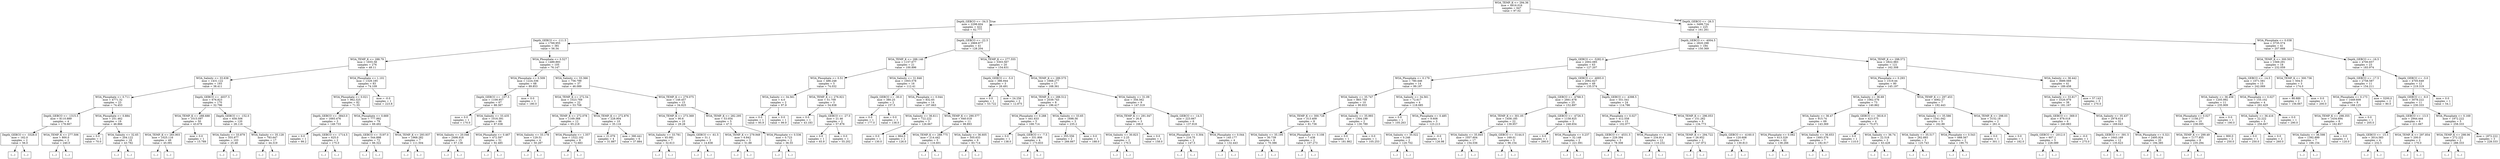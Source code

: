 digraph Tree {
node [shape=box] ;
0 [label="WOA_TEMP_K <= 294.36\nmse = 4916.016\nsamples = 647\nvalue = 97.02"] ;
1 [label="Depth_GEBCO <= -34.5\nmse = 2298.604\nsamples = 422\nvalue = 62.777"] ;
0 -> 1 [labeldistance=2.5, labelangle=45, headlabel="True"] ;
2 [label="Depth_GEBCO <= -111.5\nmse = 1769.955\nsamples = 381\nvalue = 56.34"] ;
1 -> 2 ;
3 [label="WOA_TEMP_K <= 288.79\nmse = 1655.58\nsamples = 276\nvalue = 48.11"] ;
2 -> 3 ;
4 [label="WOA_Salinity <= 33.638\nmse = 1431.122\nsamples = 193\nvalue = 38.411"] ;
3 -> 4 ;
5 [label="WOA_Phosphate <= 0.711\nmse = 4771.32\nsamples = 23\nvalue = 74.453"] ;
4 -> 5 ;
6 [label="Depth_GEBCO <= -1315.5\nmse = 8110.889\nsamples = 4\nvalue = 178.667"] ;
5 -> 6 ;
7 [label="Depth_GEBCO <= -3328.0\nmse = 162.0\nsamples = 2\nvalue = 56.0"] ;
6 -> 7 ;
8 [label="(...)"] ;
7 -> 8 ;
9 [label="(...)"] ;
7 -> 9 ;
10 [label="WOA_TEMP_K <= 277.506\nmse = 800.0\nsamples = 2\nvalue = 240.0"] ;
6 -> 10 ;
11 [label="(...)"] ;
10 -> 11 ;
12 [label="(...)"] ;
10 -> 12 ;
13 [label="WOA_Phosphate <= 0.884\nmse = 251.462\nsamples = 19\nvalue = 46.866"] ;
5 -> 13 ;
14 [label="mse = 0.0\nsamples = 1\nvalue = 70.0"] ;
13 -> 14 ;
15 [label="WOA_Salinity <= 32.65\nmse = 204.122\nsamples = 18\nvalue = 43.782"] ;
13 -> 15 ;
16 [label="(...)"] ;
15 -> 16 ;
17 [label="(...)"] ;
15 -> 17 ;
48 [label="Depth_GEBCO <= -4037.5\nmse = 676.823\nsamples = 170\nvalue = 32.796"] ;
4 -> 48 ;
49 [label="WOA_TEMP_K <= 288.688\nmse = 1015.097\nsamples = 50\nvalue = 43.679"] ;
48 -> 49 ;
50 [label="WOA_TEMP_K <= 283.903\nmse = 1025.116\nsamples = 49\nvalue = 45.091"] ;
49 -> 50 ;
51 [label="(...)"] ;
50 -> 51 ;
114 [label="(...)"] ;
50 -> 114 ;
145 [label="mse = 0.0\nsamples = 1\nvalue = 15.789"] ;
49 -> 145 ;
146 [label="Depth_GEBCO <= -152.0\nmse = 458.506\nsamples = 120\nvalue = 28.116"] ;
48 -> 146 ;
147 [label="WOA_Salinity <= 33.879\nmse = 355.977\nsamples = 103\nvalue = 25.48"] ;
146 -> 147 ;
148 [label="(...)"] ;
147 -> 148 ;
181 [label="(...)"] ;
147 -> 181 ;
292 [label="WOA_Salinity <= 35.128\nmse = 783.647\nsamples = 17\nvalue = 44.319"] ;
146 -> 292 ;
293 [label="(...)"] ;
292 -> 293 ;
302 [label="(...)"] ;
292 -> 302 ;
321 [label="WOA_Phosphate <= 1.101\nmse = 1329.185\nsamples = 83\nvalue = 74.109"] ;
3 -> 321 ;
322 [label="WOA_Phosphate <= 0.021\nmse = 962.325\nsamples = 82\nvalue = 71.55"] ;
321 -> 322 ;
323 [label="Depth_GEBCO <= -3843.0\nmse = 1693.476\nsamples = 3\nvalue = 149.733"] ;
322 -> 323 ;
324 [label="mse = 0.0\nsamples = 1\nvalue = 99.2"] ;
323 -> 324 ;
325 [label="Depth_GEBCO <= -1714.5\nmse = 625.0\nsamples = 2\nvalue = 175.0"] ;
323 -> 325 ;
326 [label="(...)"] ;
325 -> 326 ;
327 [label="(...)"] ;
325 -> 327 ;
328 [label="WOA_Phosphate <= 0.669\nmse = 777.992\nsamples = 79\nvalue = 69.492"] ;
322 -> 328 ;
329 [label="Depth_GEBCO <= -5197.0\nmse = 544.898\nsamples = 72\nvalue = 66.322"] ;
328 -> 329 ;
330 [label="(...)"] ;
329 -> 330 ;
331 [label="(...)"] ;
329 -> 331 ;
450 [label="WOA_TEMP_K <= 293.937\nmse = 1968.282\nsamples = 7\nvalue = 111.504"] ;
328 -> 450 ;
451 [label="(...)"] ;
450 -> 451 ;
456 [label="(...)"] ;
450 -> 456 ;
459 [label="mse = -0.0\nsamples = 1\nvalue = 223.8"] ;
321 -> 459 ;
460 [label="WOA_Phosphate <= 0.527\nmse = 1489.893\nsamples = 105\nvalue = 76.147"] ;
2 -> 460 ;
461 [label="WOA_Phosphate <= 0.509\nmse = 1224.336\nsamples = 68\nvalue = 89.853"] ;
460 -> 461 ;
462 [label="Depth_GEBCO <= -107.5\nmse = 1109.957\nsamples = 67\nvalue = 88.387"] ;
461 -> 462 ;
463 [label="mse = 0.0\nsamples = 1\nvalue = 170.0"] ;
462 -> 463 ;
464 [label="WOA_Salinity <= 33.435\nmse = 1016.391\nsamples = 66\nvalue = 87.038"] ;
462 -> 464 ;
465 [label="WOA_Salinity <= 20.046\nmse = 2498.918\nsamples = 15\nvalue = 67.138"] ;
464 -> 465 ;
466 [label="(...)"] ;
465 -> 466 ;
469 [label="(...)"] ;
465 -> 469 ;
472 [label="WOA_Phosphate <= 0.467\nmse = 472.597\nsamples = 51\nvalue = 92.485"] ;
464 -> 472 ;
473 [label="(...)"] ;
472 -> 473 ;
538 [label="(...)"] ;
472 -> 538 ;
553 [label="mse = 0.0\nsamples = 1\nvalue = 180.0"] ;
461 -> 553 ;
554 [label="WOA_Salinity <= 33.366\nmse = 756.799\nsamples = 37\nvalue = 46.089"] ;
460 -> 554 ;
555 [label="WOA_TEMP_K <= 272.54\nmse = 1023.769\nsamples = 22\nvalue = 53.708"] ;
554 -> 555 ;
556 [label="WOA_TEMP_K <= 272.078\nmse = 1169.368\nsamples = 12\nvalue = 65.218"] ;
555 -> 556 ;
557 [label="WOA_Salinity <= 33.178\nmse = 129.51\nsamples = 4\nvalue = 50.287"] ;
556 -> 557 ;
558 [label="(...)"] ;
557 -> 558 ;
559 [label="(...)"] ;
557 -> 559 ;
560 [label="WOA_Phosphate <= 1.357\nmse = 1522.102\nsamples = 8\nvalue = 72.683"] ;
556 -> 560 ;
561 [label="(...)"] ;
560 -> 561 ;
562 [label="(...)"] ;
560 -> 562 ;
563 [label="WOA_TEMP_K <= 272.876\nmse = 228.904\nsamples = 10\nvalue = 35.116"] ;
555 -> 563 ;
564 [label="mse = 21.079\nsamples = 4\nvalue = 31.887"] ;
563 -> 564 ;
565 [label="mse = 390.441\nsamples = 6\nvalue = 37.884"] ;
563 -> 565 ;
566 [label="WOA_TEMP_K <= 279.075\nmse = 149.457\nsamples = 15\nvalue = 34.825"] ;
554 -> 566 ;
567 [label="WOA_TEMP_K <= 273.369\nmse = 90.6\nsamples = 10\nvalue = 29.28"] ;
566 -> 567 ;
568 [label="WOA_Salinity <= 33.781\nmse = 45.091\nsamples = 7\nvalue = 32.613"] ;
567 -> 568 ;
569 [label="(...)"] ;
568 -> 569 ;
578 [label="(...)"] ;
568 -> 578 ;
579 [label="Depth_GEBCO <= -61.5\nmse = 31.1\nsamples = 3\nvalue = 14.838"] ;
567 -> 579 ;
580 [label="(...)"] ;
579 -> 580 ;
583 [label="(...)"] ;
579 -> 583 ;
584 [label="WOA_TEMP_K <= 282.295\nmse = 53.054\nsamples = 5\nvalue = 47.5"] ;
566 -> 584 ;
585 [label="WOA_TEMP_K <= 279.949\nmse = 6.842\nsamples = 3\nvalue = 51.88"] ;
584 -> 585 ;
586 [label="(...)"] ;
585 -> 586 ;
587 [label="(...)"] ;
585 -> 587 ;
590 [label="WOA_Phosphate <= 0.536\nmse = 0.723\nsamples = 2\nvalue = 36.55"] ;
584 -> 590 ;
591 [label="(...)"] ;
590 -> 591 ;
592 [label="(...)"] ;
590 -> 592 ;
593 [label="Depth_GEBCO <= -22.5\nmse = 2969.877\nsamples = 41\nvalue = 128.204"] ;
1 -> 593 ;
594 [label="WOA_TEMP_K <= 288.146\nmse = 1157.677\nsamples = 21\nvalue = 100.896"] ;
593 -> 594 ;
595 [label="WOA_Phosphate <= 0.51\nmse = 486.248\nsamples = 5\nvalue = 74.032"] ;
594 -> 595 ;
596 [label="WOA_Salinity <= 34.561\nmse = 4.0\nsamples = 2\nvalue = 97.9"] ;
595 -> 596 ;
597 [label="mse = 0.0\nsamples = 1\nvalue = 95.9"] ;
596 -> 597 ;
598 [label="mse = 0.0\nsamples = 1\nvalue = 99.9"] ;
596 -> 598 ;
599 [label="WOA_TEMP_K <= 276.921\nmse = 51.709\nsamples = 3\nvalue = 54.938"] ;
595 -> 599 ;
600 [label="mse = 0.0\nsamples = 1\nvalue = 43.183"] ;
599 -> 600 ;
601 [label="Depth_GEBCO <= -27.0\nmse = 21.46\nsamples = 2\nvalue = 57.876"] ;
599 -> 601 ;
602 [label="mse = 0.0\nsamples = 1\nvalue = 65.9"] ;
601 -> 602 ;
603 [label="mse = 0.0\nsamples = 1\nvalue = 55.202"] ;
601 -> 603 ;
604 [label="WOA_Salinity <= 31.846\nmse = 1003.578\nsamples = 16\nvalue = 112.41"] ;
594 -> 604 ;
605 [label="Depth_GEBCO <= -30.0\nmse = 380.25\nsamples = 2\nvalue = 157.5"] ;
604 -> 605 ;
606 [label="mse = 0.0\nsamples = 1\nvalue = 177.0"] ;
605 -> 606 ;
607 [label="mse = 0.0\nsamples = 1\nvalue = 138.0"] ;
605 -> 607 ;
608 [label="WOA_Phosphate <= 0.044\nmse = 832.65\nsamples = 14\nvalue = 107.663"] ;
604 -> 608 ;
609 [label="WOA_Salinity <= 36.611\nmse = 722.222\nsamples = 3\nvalue = 126.667"] ;
608 -> 609 ;
610 [label="mse = 0.0\nsamples = 1\nvalue = 130.0"] ;
609 -> 610 ;
611 [label="mse = 864.0\nsamples = 2\nvalue = 126.0"] ;
609 -> 611 ;
612 [label="WOA_TEMP_K <= 290.577\nmse = 640.018\nsamples = 11\nvalue = 98.893"] ;
608 -> 612 ;
613 [label="WOA_TEMP_K <= 288.775\nmse = 214.442\nsamples = 5\nvalue = 116.601"] ;
612 -> 613 ;
614 [label="(...)"] ;
613 -> 614 ;
617 [label="(...)"] ;
613 -> 617 ;
622 [label="WOA_Salinity <= 36.605\nmse = 505.633\nsamples = 6\nvalue = 83.714"] ;
612 -> 622 ;
623 [label="(...)"] ;
622 -> 623 ;
628 [label="(...)"] ;
622 -> 628 ;
629 [label="WOA_TEMP_K <= 277.555\nmse = 3303.567\nsamples = 20\nvalue = 154.631"] ;
593 -> 629 ;
630 [label="Depth_GEBCO <= -5.0\nmse = 386.944\nsamples = 3\nvalue = 26.491"] ;
629 -> 630 ;
631 [label="mse = 0.0\nsamples = 1\nvalue = 53.722"] ;
630 -> 631 ;
632 [label="mse = 24.256\nsamples = 2\nvalue = 12.875"] ;
630 -> 632 ;
633 [label="WOA_TEMP_K <= 289.575\nmse = 1668.277\nsamples = 17\nvalue = 168.361"] ;
629 -> 633 ;
634 [label="WOA_TEMP_K <= 288.512\nmse = 2039.743\nsamples = 8\nvalue = 196.417"] ;
633 -> 634 ;
635 [label="WOA_Phosphate <= 0.288\nmse = 441.633\nsamples = 5\nvalue = 168.714"] ;
634 -> 635 ;
636 [label="mse = 0.0\nsamples = 1\nvalue = 138.0"] ;
635 -> 636 ;
637 [label="Depth_GEBCO <= -7.5\nmse = 331.806\nsamples = 4\nvalue = 173.833"] ;
635 -> 637 ;
638 [label="(...)"] ;
637 -> 638 ;
641 [label="(...)"] ;
637 -> 641 ;
644 [label="WOA_Salinity <= 33.65\nmse = 1698.56\nsamples = 3\nvalue = 235.2"] ;
634 -> 644 ;
645 [label="mse = 355.556\nsamples = 2\nvalue = 266.667"] ;
644 -> 645 ;
646 [label="mse = 0.0\nsamples = 1\nvalue = 188.0"] ;
644 -> 646 ;
647 [label="WOA_Salinity <= 31.09\nmse = 356.562\nsamples = 9\nvalue = 147.319"] ;
633 -> 647 ;
648 [label="WOA_TEMP_K <= 291.047\nmse = 26.8\nsamples = 3\nvalue = 168.0"] ;
647 -> 648 ;
649 [label="WOA_Salinity <= 30.823\nmse = 2.25\nsamples = 2\nvalue = 170.5"] ;
648 -> 649 ;
650 [label="(...)"] ;
649 -> 650 ;
651 [label="(...)"] ;
649 -> 651 ;
652 [label="mse = 0.0\nsamples = 1\nvalue = 158.0"] ;
648 -> 652 ;
653 [label="Depth_GEBCO <= -14.5\nmse = 223.667\nsamples = 6\nvalue = 137.918"] ;
647 -> 653 ;
654 [label="WOA_Phosphate <= 0.304\nmse = 216.75\nsamples = 2\nvalue = 147.5"] ;
653 -> 654 ;
655 [label="(...)"] ;
654 -> 655 ;
656 [label="(...)"] ;
654 -> 656 ;
657 [label="WOA_Phosphate <= 0.044\nmse = 145.177\nsamples = 4\nvalue = 132.443"] ;
653 -> 657 ;
658 [label="(...)"] ;
657 -> 658 ;
659 [label="(...)"] ;
657 -> 659 ;
664 [label="Depth_GEBCO <= -26.5\nmse = 3499.724\nsamples = 225\nvalue = 161.261"] ;
0 -> 664 [labeldistance=2.5, labelangle=-45, headlabel="False"] ;
665 [label="Depth_GEBCO <= -4004.5\nmse = 2820.298\nsamples = 184\nvalue = 150.369"] ;
664 -> 665 ;
666 [label="Depth_GEBCO <= -5282.0\nmse = 2002.085\nsamples = 63\nvalue = 127.207"] ;
665 -> 666 ;
667 [label="WOA_Phosphate <= 0.179\nmse = 780.446\nsamples = 14\nvalue = 99.197"] ;
666 -> 667 ;
668 [label="WOA_Salinity <= 35.747\nmse = 865.759\nsamples = 10\nvalue = 90.933"] ;
667 -> 668 ;
669 [label="WOA_TEMP_K <= 300.728\nmse = 313.409\nsamples = 8\nvalue = 81.736"] ;
668 -> 669 ;
670 [label="WOA_Salinity <= 35.195\nmse = 30.739\nsamples = 6\nvalue = 70.386"] ;
669 -> 670 ;
671 [label="(...)"] ;
670 -> 671 ;
672 [label="(...)"] ;
670 -> 672 ;
675 [label="WOA_Phosphate <= 0.108\nmse = 7.438\nsamples = 2\nvalue = 107.273"] ;
669 -> 675 ;
676 [label="(...)"] ;
675 -> 676 ;
677 [label="(...)"] ;
675 -> 677 ;
678 [label="WOA_Salinity <= 35.993\nmse = 1304.199\nsamples = 2\nvalue = 130.789"] ;
668 -> 678 ;
679 [label="mse = 0.0\nsamples = 1\nvalue = 181.862"] ;
678 -> 679 ;
680 [label="mse = 0.0\nsamples = 1\nvalue = 105.253"] ;
678 -> 680 ;
681 [label="WOA_Salinity <= 34.561\nmse = 72.617\nsamples = 4\nvalue = 118.085"] ;
667 -> 681 ;
682 [label="mse = 0.0\nsamples = 1\nvalue = 105.263"] ;
681 -> 682 ;
683 [label="WOA_Phosphate <= 0.485\nmse = 9.608\nsamples = 3\nvalue = 123.213"] ;
681 -> 683 ;
684 [label="WOA_Salinity <= 35.022\nmse = 0.246\nsamples = 2\nvalue = 120.702"] ;
683 -> 684 ;
685 [label="(...)"] ;
684 -> 685 ;
686 [label="(...)"] ;
684 -> 686 ;
687 [label="mse = -0.0\nsamples = 1\nvalue = 126.98"] ;
683 -> 687 ;
688 [label="Depth_GEBCO <= -4693.0\nmse = 2062.627\nsamples = 49\nvalue = 135.574"] ;
666 -> 688 ;
689 [label="Depth_GEBCO <= -4768.5\nmse = 2661.678\nsamples = 25\nvalue = 152.897"] ;
688 -> 689 ;
690 [label="WOA_TEMP_K <= 301.05\nmse = 1458.185\nsamples = 22\nvalue = 139.957"] ;
689 -> 690 ;
691 [label="WOA_Salinity <= 35.845\nmse = 1057.604\nsamples = 17\nvalue = 154.036"] ;
690 -> 691 ;
692 [label="(...)"] ;
691 -> 692 ;
711 [label="(...)"] ;
691 -> 711 ;
724 [label="Depth_GEBCO <= -5144.0\nmse = 169.01\nsamples = 5\nvalue = 96.154"] ;
690 -> 724 ;
725 [label="(...)"] ;
724 -> 725 ;
728 [label="(...)"] ;
724 -> 728 ;
733 [label="Depth_GEBCO <= -4726.5\nmse = 1158.925\nsamples = 3\nvalue = 248.654"] ;
689 -> 733 ;
734 [label="mse = 0.0\nsamples = 1\nvalue = 290.0"] ;
733 -> 734 ;
735 [label="WOA_Phosphate <= 0.237\nmse = 32.148\nsamples = 2\nvalue = 221.091"] ;
733 -> 735 ;
736 [label="(...)"] ;
735 -> 736 ;
737 [label="(...)"] ;
735 -> 737 ;
738 [label="Depth_GEBCO <= -4398.5\nmse = 551.541\nsamples = 24\nvalue = 114.786"] ;
688 -> 738 ;
739 [label="WOA_Phosphate <= 0.027\nmse = 412.558\nsamples = 15\nvalue = 102.977"] ;
738 -> 739 ;
740 [label="Depth_GEBCO <= -4531.5\nmse = 229.394\nsamples = 3\nvalue = 78.308"] ;
739 -> 740 ;
741 [label="(...)"] ;
740 -> 741 ;
744 [label="(...)"] ;
740 -> 744 ;
745 [label="WOA_Phosphate <= 0.184\nmse = 234.814\nsamples = 12\nvalue = 110.232"] ;
739 -> 745 ;
746 [label="(...)"] ;
745 -> 746 ;
759 [label="(...)"] ;
745 -> 759 ;
764 [label="WOA_TEMP_K <= 296.053\nmse = 151.262\nsamples = 9\nvalue = 134.773"] ;
738 -> 764 ;
765 [label="WOA_TEMP_K <= 294.722\nmse = 26.952\nsamples = 2\nvalue = 147.972"] ;
764 -> 765 ;
766 [label="(...)"] ;
765 -> 766 ;
767 [label="(...)"] ;
765 -> 767 ;
768 [label="Depth_GEBCO <= -4160.0\nmse = 120.608\nsamples = 7\nvalue = 130.813"] ;
764 -> 768 ;
769 [label="(...)"] ;
768 -> 769 ;
772 [label="(...)"] ;
768 -> 772 ;
781 [label="WOA_TEMP_K <= 298.572\nmse = 2822.983\nsamples = 121\nvalue = 162.308"] ;
665 -> 781 ;
782 [label="WOA_Phosphate <= 0.293\nmse = 1519.44\nsamples = 80\nvalue = 145.197"] ;
781 -> 782 ;
783 [label="WOA_Salinity <= 36.69\nmse = 1062.576\nsamples = 73\nvalue = 140.862"] ;
782 -> 783 ;
784 [label="WOA_Salinity <= 36.47\nmse = 915.74\nsamples = 69\nvalue = 143.369"] ;
783 -> 784 ;
785 [label="WOA_Phosphate <= 0.082\nmse = 613.329\nsamples = 62\nvalue = 138.266"] ;
784 -> 785 ;
786 [label="(...)"] ;
785 -> 786 ;
797 [label="(...)"] ;
785 -> 797 ;
884 [label="WOA_Salinity <= 36.653\nmse = 1493.576\nsamples = 7\nvalue = 182.917"] ;
784 -> 884 ;
885 [label="(...)"] ;
884 -> 885 ;
894 [label="(...)"] ;
884 -> 894 ;
895 [label="Depth_GEBCO <= -3616.0\nmse = 423.575\nsamples = 4\nvalue = 75.071"] ;
783 -> 895 ;
896 [label="mse = 0.0\nsamples = 1\nvalue = 110.0"] ;
895 -> 896 ;
897 [label="WOA_Salinity <= 36.74\nmse = 22.518\nsamples = 3\nvalue = 63.428"] ;
895 -> 897 ;
898 [label="(...)"] ;
897 -> 898 ;
899 [label="(...)"] ;
897 -> 899 ;
902 [label="WOA_TEMP_K <= 297.453\nmse = 4062.27\nsamples = 7\nvalue = 192.443"] ;
782 -> 902 ;
903 [label="WOA_Salinity <= 35.586\nmse = 1541.042\nsamples = 5\nvalue = 162.89"] ;
902 -> 903 ;
904 [label="WOA_Salinity <= 35.517\nmse = 262.893\nsamples = 3\nvalue = 125.743"] ;
903 -> 904 ;
905 [label="(...)"] ;
904 -> 905 ;
908 [label="(...)"] ;
904 -> 908 ;
909 [label="WOA_Phosphate <= 0.543\nmse = 688.567\nsamples = 2\nvalue = 190.75"] ;
903 -> 909 ;
910 [label="(...)"] ;
909 -> 910 ;
911 [label="(...)"] ;
909 -> 911 ;
912 [label="WOA_TEMP_K <= 298.03\nmse = 3152.18\nsamples = 2\nvalue = 261.4"] ;
902 -> 912 ;
913 [label="mse = 0.0\nsamples = 1\nvalue = 301.1"] ;
912 -> 913 ;
914 [label="mse = 0.0\nsamples = 1\nvalue = 182.0"] ;
912 -> 914 ;
915 [label="WOA_Salinity <= 36.442\nmse = 3689.569\nsamples = 41\nvalue = 189.458"] ;
781 -> 915 ;
916 [label="WOA_Salinity <= 33.817\nmse = 3326.979\nsamples = 38\nvalue = 181.167"] ;
915 -> 916 ;
917 [label="Depth_GEBCO <= -369.0\nmse = 878.018\nsamples = 6\nvalue = 240.883"] ;
916 -> 917 ;
918 [label="Depth_GEBCO <= -2012.0\nmse = 607.1\nsamples = 5\nvalue = 228.089"] ;
917 -> 918 ;
919 [label="(...)"] ;
918 -> 919 ;
926 [label="(...)"] ;
918 -> 926 ;
927 [label="mse = -0.0\nsamples = 1\nvalue = 275.0"] ;
917 -> 927 ;
928 [label="WOA_Salinity <= 35.437\nmse = 2978.614\nsamples = 32\nvalue = 169.643"] ;
916 -> 928 ;
929 [label="Depth_GEBCO <= -391.5\nmse = 1643.169\nsamples = 12\nvalue = 135.623"] ;
928 -> 929 ;
930 [label="(...)"] ;
929 -> 930 ;
947 [label="(...)"] ;
929 -> 947 ;
952 [label="WOA_Phosphate <= 0.321\nmse = 2495.924\nsamples = 20\nvalue = 194.385"] ;
928 -> 952 ;
953 [label="(...)"] ;
952 -> 953 ;
974 [label="(...)"] ;
952 -> 974 ;
977 [label="mse = 57.143\nsamples = 3\nvalue = 270.0"] ;
915 -> 977 ;
978 [label="WOA_Phosphate <= 0.038\nmse = 3735.574\nsamples = 41\nvalue = 207.668"] ;
664 -> 978 ;
979 [label="WOA_TEMP_K <= 300.503\nmse = 1569.291\nsamples = 18\nvalue = 232.059"] ;
978 -> 979 ;
980 [label="Depth_GEBCO <= -14.5\nmse = 1071.581\nsamples = 15\nvalue = 242.069"] ;
979 -> 980 ;
981 [label="WOA_Salinity <= 36.458\nmse = 1205.992\nsamples = 11\nvalue = 235.909"] ;
980 -> 981 ;
982 [label="WOA_Phosphate <= 0.027\nmse = 1158.277\nsamples = 10\nvalue = 238.095"] ;
981 -> 982 ;
983 [label="WOA_TEMP_K <= 299.49\nmse = 1177.855\nsamples = 8\nvalue = 235.294"] ;
982 -> 983 ;
984 [label="(...)"] ;
983 -> 984 ;
985 [label="(...)"] ;
983 -> 985 ;
986 [label="mse = 900.0\nsamples = 2\nvalue = 250.0"] ;
982 -> 986 ;
987 [label="mse = 0.0\nsamples = 1\nvalue = 190.0"] ;
981 -> 987 ;
988 [label="WOA_Phosphate <= 0.027\nmse = 155.102\nsamples = 4\nvalue = 261.429"] ;
980 -> 988 ;
989 [label="WOA_Salinity <= 36.416\nmse = 22.222\nsamples = 3\nvalue = 256.667"] ;
988 -> 989 ;
990 [label="mse = 0.0\nsamples = 1\nvalue = 250.0"] ;
989 -> 990 ;
991 [label="mse = 0.0\nsamples = 2\nvalue = 260.0"] ;
989 -> 991 ;
992 [label="mse = 0.0\nsamples = 1\nvalue = 290.0"] ;
988 -> 992 ;
993 [label="WOA_TEMP_K <= 300.736\nmse = 504.0\nsamples = 3\nvalue = 174.0"] ;
979 -> 993 ;
994 [label="mse = 88.889\nsamples = 2\nvalue = 156.667"] ;
993 -> 994 ;
995 [label="mse = 0.0\nsamples = 1\nvalue = 200.0"] ;
993 -> 995 ;
996 [label="Depth_GEBCO <= -16.5\nmse = 4700.657\nsamples = 23\nvalue = 183.974"] ;
978 -> 996 ;
997 [label="Depth_GEBCO <= -17.5\nmse = 2758.587\nsamples = 11\nvalue = 154.211"] ;
996 -> 997 ;
998 [label="WOA_Phosphate <= 0.173\nmse = 1449.609\nsamples = 9\nvalue = 168.125"] ;
997 -> 998 ;
999 [label="WOA_TEMP_K <= 298.355\nmse = 1434.694\nsamples = 8\nvalue = 162.857"] ;
998 -> 999 ;
1000 [label="WOA_Salinity <= 36.598\nmse = 1392.899\nsamples = 7\nvalue = 166.154"] ;
999 -> 1000 ;
1001 [label="(...)"] ;
1000 -> 1001 ;
1004 [label="(...)"] ;
1000 -> 1004 ;
1005 [label="mse = 0.0\nsamples = 1\nvalue = 120.0"] ;
999 -> 1005 ;
1006 [label="mse = 0.0\nsamples = 1\nvalue = 205.0"] ;
998 -> 1006 ;
1007 [label="mse = 3200.0\nsamples = 2\nvalue = 80.0"] ;
997 -> 1007 ;
1008 [label="Depth_GEBCO <= -3.0\nmse = 4705.649\nsamples = 12\nvalue = 219.319"] ;
996 -> 1008 ;
1009 [label="Depth_GEBCO <= -9.0\nmse = 3078.222\nsamples = 11\nvalue = 230.333"] ;
1008 -> 1009 ;
1010 [label="Depth_GEBCO <= -13.5\nmse = 2944.444\nsamples = 6\nvalue = 211.667"] ;
1009 -> 1010 ;
1011 [label="Depth_GEBCO <= -15.5\nmse = 3014.583\nsamples = 4\nvalue = 232.5"] ;
1010 -> 1011 ;
1012 [label="(...)"] ;
1011 -> 1012 ;
1013 [label="(...)"] ;
1011 -> 1013 ;
1014 [label="WOA_TEMP_K <= 297.854\nmse = 200.0\nsamples = 2\nvalue = 170.0"] ;
1010 -> 1014 ;
1015 [label="(...)"] ;
1014 -> 1015 ;
1016 [label="(...)"] ;
1014 -> 1016 ;
1017 [label="WOA_Phosphate <= 0.169\nmse = 1972.222\nsamples = 5\nvalue = 258.333"] ;
1009 -> 1017 ;
1018 [label="WOA_TEMP_K <= 298.06\nmse = 272.222\nsamples = 2\nvalue = 288.333"] ;
1017 -> 1018 ;
1019 [label="(...)"] ;
1018 -> 1019 ;
1020 [label="(...)"] ;
1018 -> 1020 ;
1021 [label="mse = 1872.222\nsamples = 3\nvalue = 228.333"] ;
1017 -> 1021 ;
1022 [label="mse = 0.0\nsamples = 1\nvalue = 54.1"] ;
1008 -> 1022 ;
}
